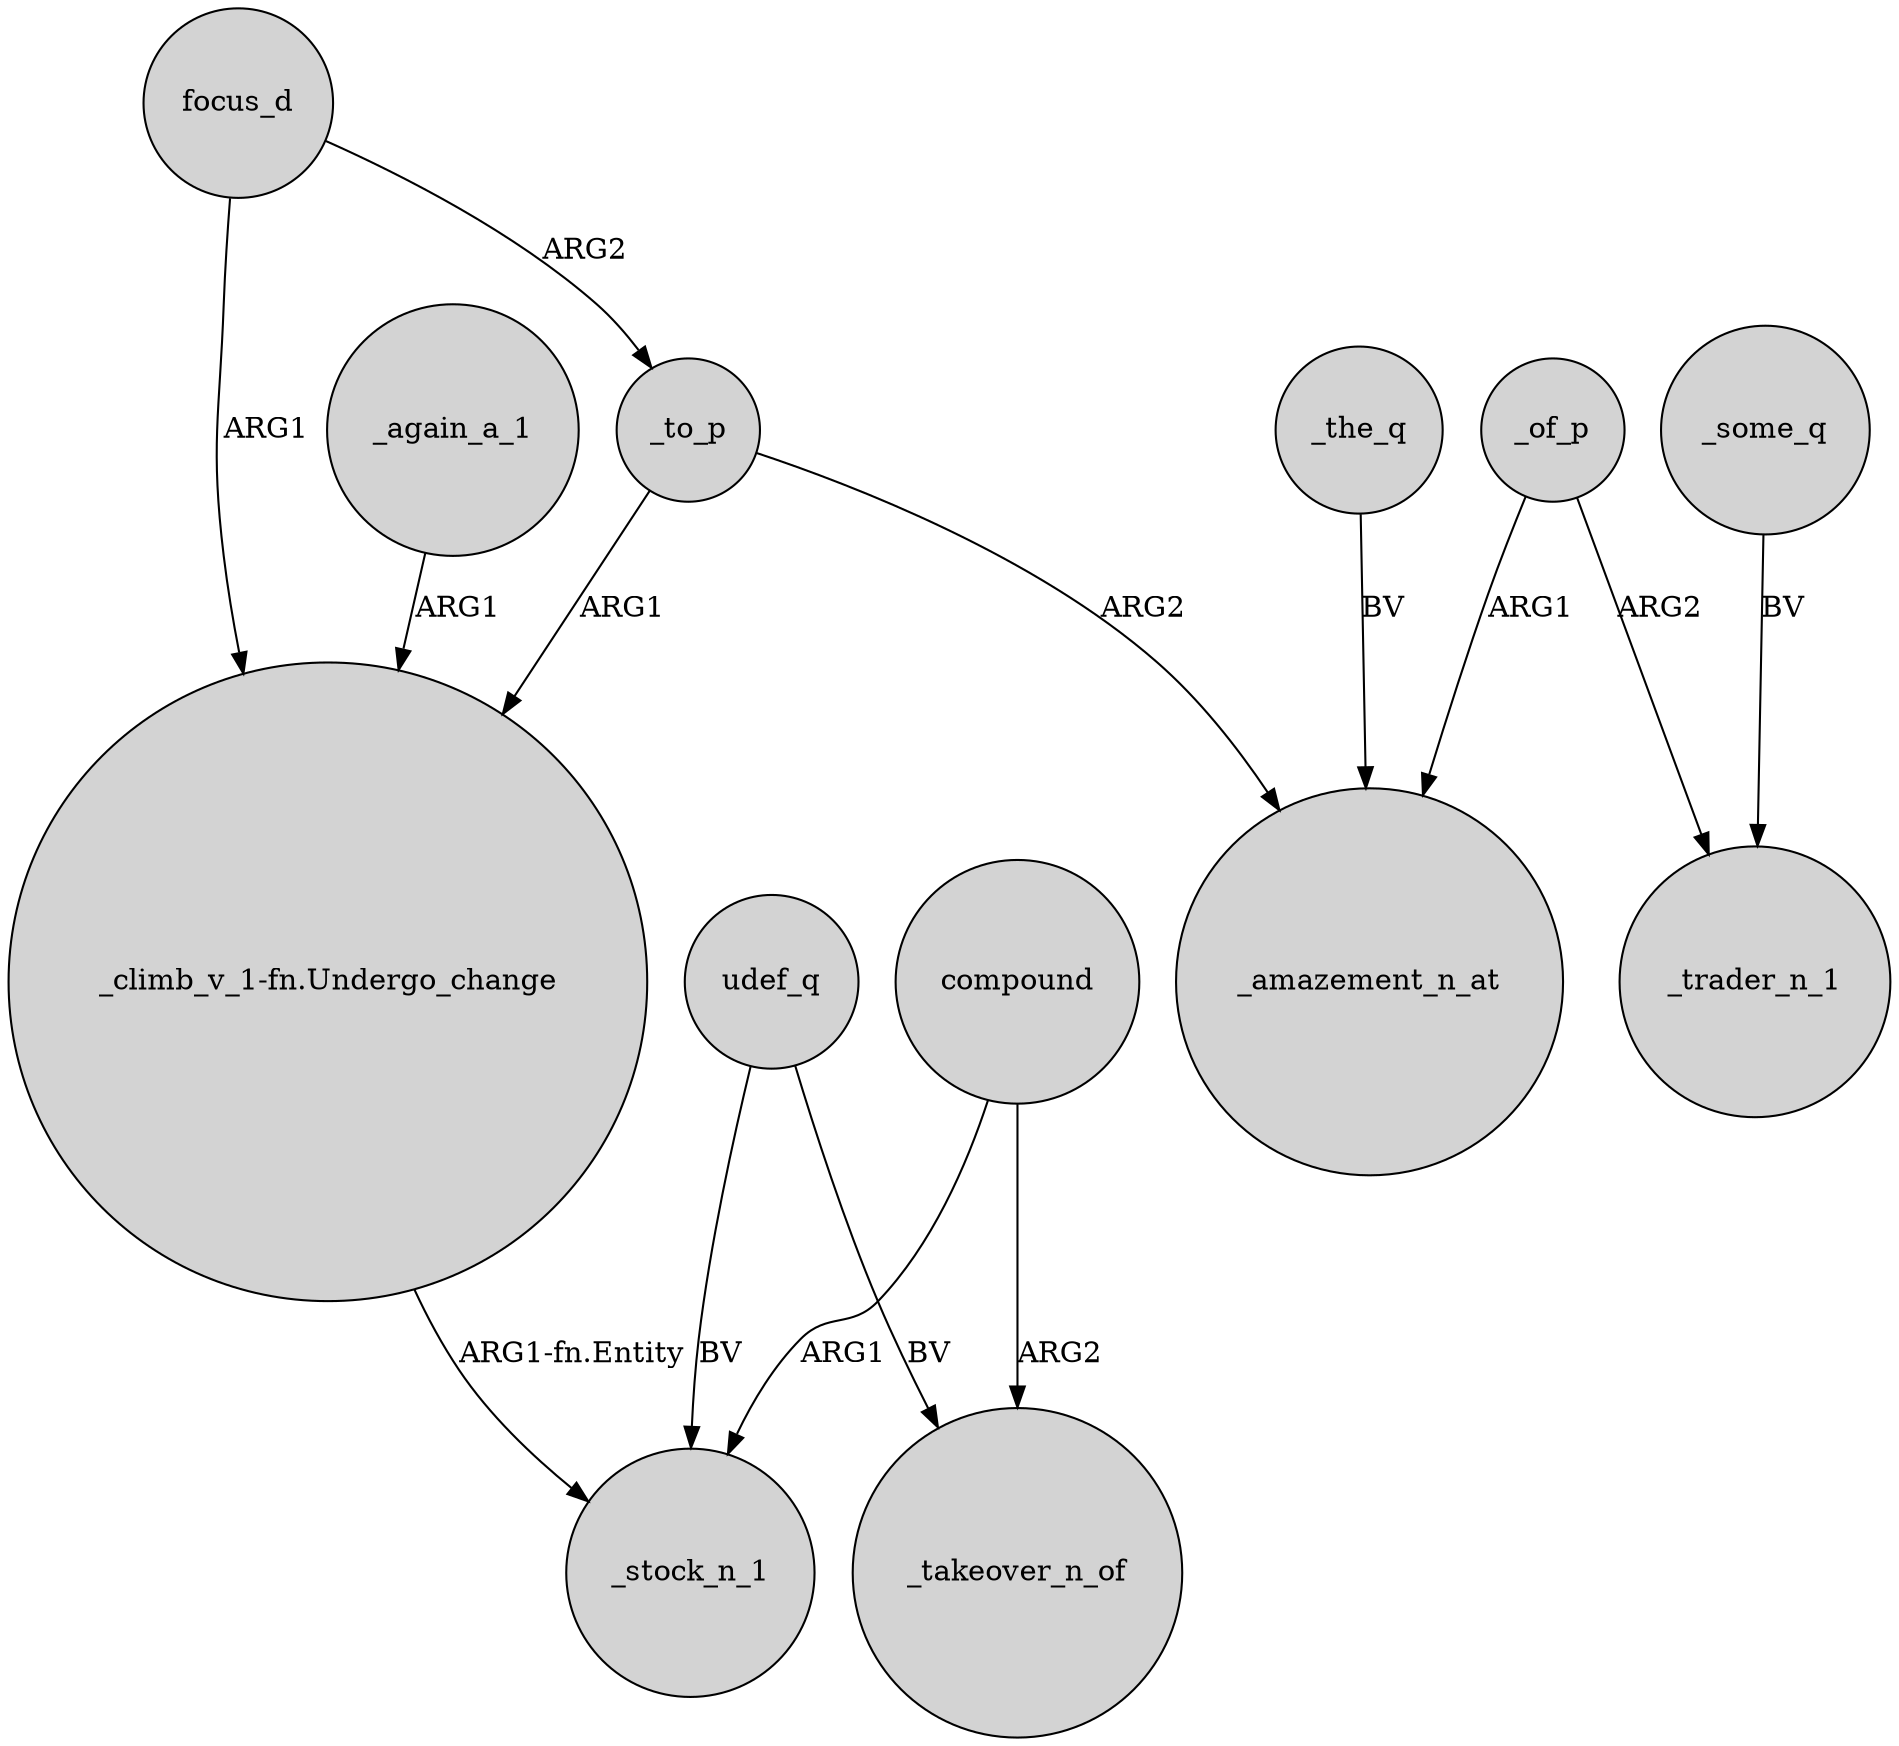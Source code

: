 digraph {
	node [shape=circle style=filled]
	"_climb_v_1-fn.Undergo_change" -> _stock_n_1 [label="ARG1-fn.Entity"]
	focus_d -> "_climb_v_1-fn.Undergo_change" [label=ARG1]
	_of_p -> _trader_n_1 [label=ARG2]
	_some_q -> _trader_n_1 [label=BV]
	_of_p -> _amazement_n_at [label=ARG1]
	compound -> _takeover_n_of [label=ARG2]
	focus_d -> _to_p [label=ARG2]
	_to_p -> _amazement_n_at [label=ARG2]
	_to_p -> "_climb_v_1-fn.Undergo_change" [label=ARG1]
	compound -> _stock_n_1 [label=ARG1]
	_the_q -> _amazement_n_at [label=BV]
	udef_q -> _takeover_n_of [label=BV]
	udef_q -> _stock_n_1 [label=BV]
	_again_a_1 -> "_climb_v_1-fn.Undergo_change" [label=ARG1]
}
